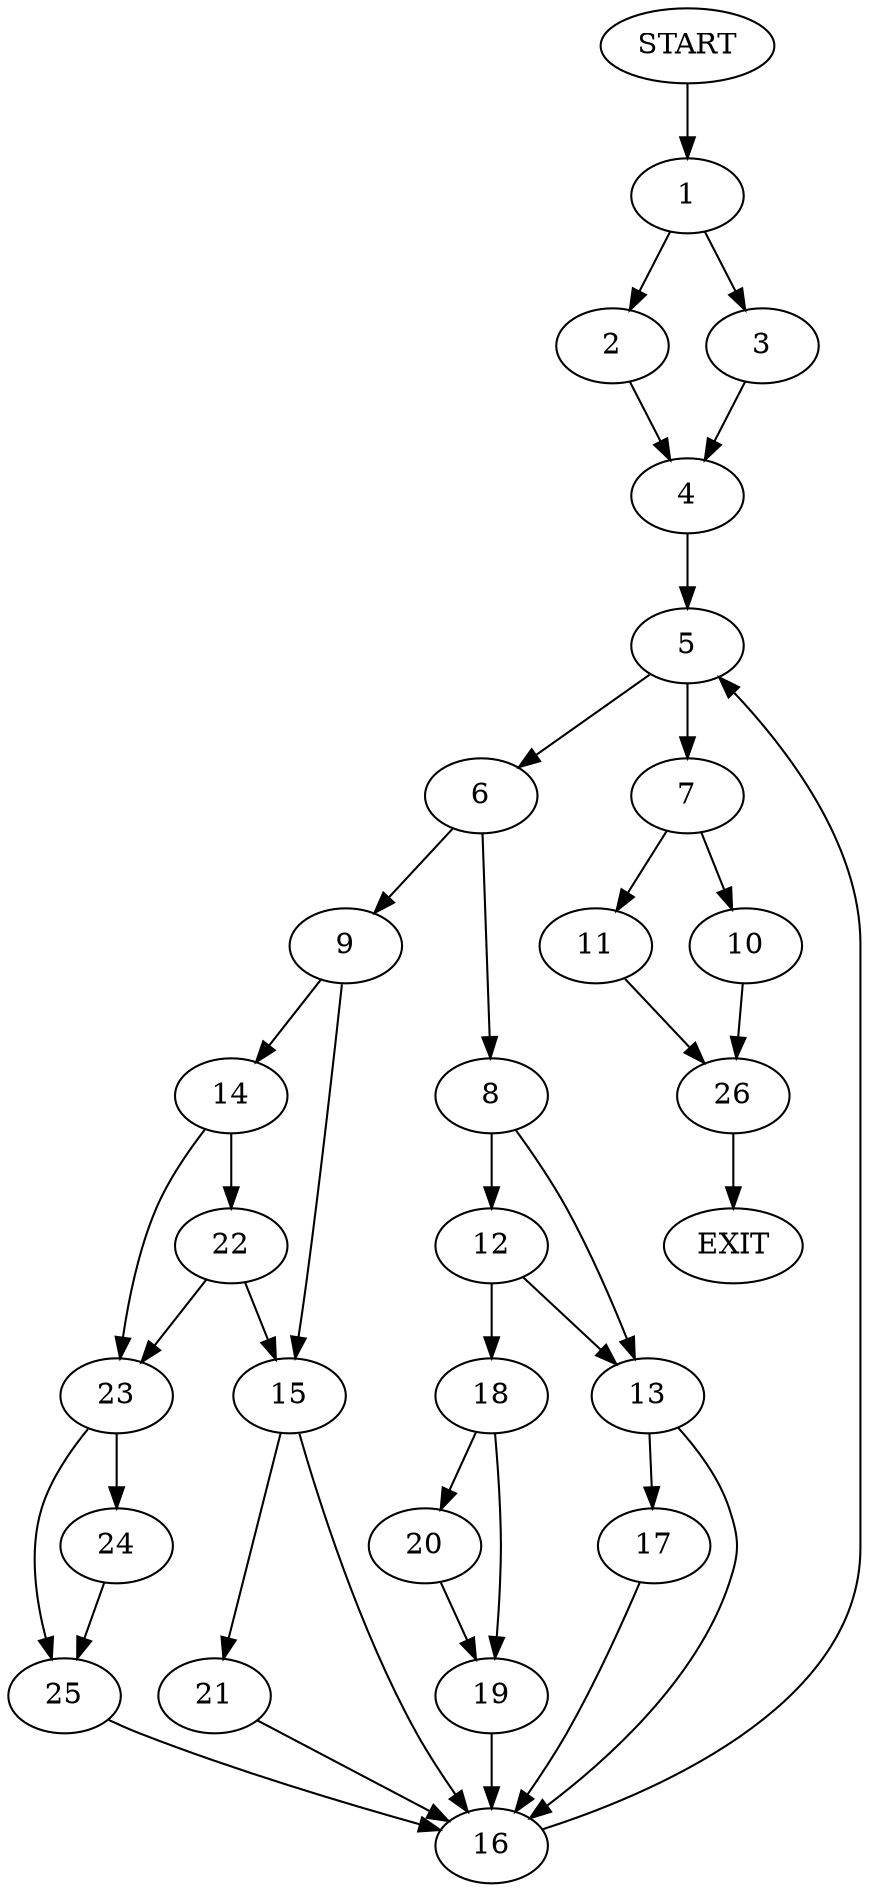digraph {
0 [label="START"]
27 [label="EXIT"]
0 -> 1
1 -> 2
1 -> 3
2 -> 4
3 -> 4
4 -> 5
5 -> 6
5 -> 7
6 -> 8
6 -> 9
7 -> 10
7 -> 11
8 -> 12
8 -> 13
9 -> 14
9 -> 15
13 -> 16
13 -> 17
12 -> 18
12 -> 13
18 -> 19
18 -> 20
20 -> 19
19 -> 16
16 -> 5
17 -> 16
15 -> 16
15 -> 21
14 -> 22
14 -> 23
23 -> 24
23 -> 25
22 -> 15
22 -> 23
24 -> 25
25 -> 16
21 -> 16
11 -> 26
10 -> 26
26 -> 27
}
